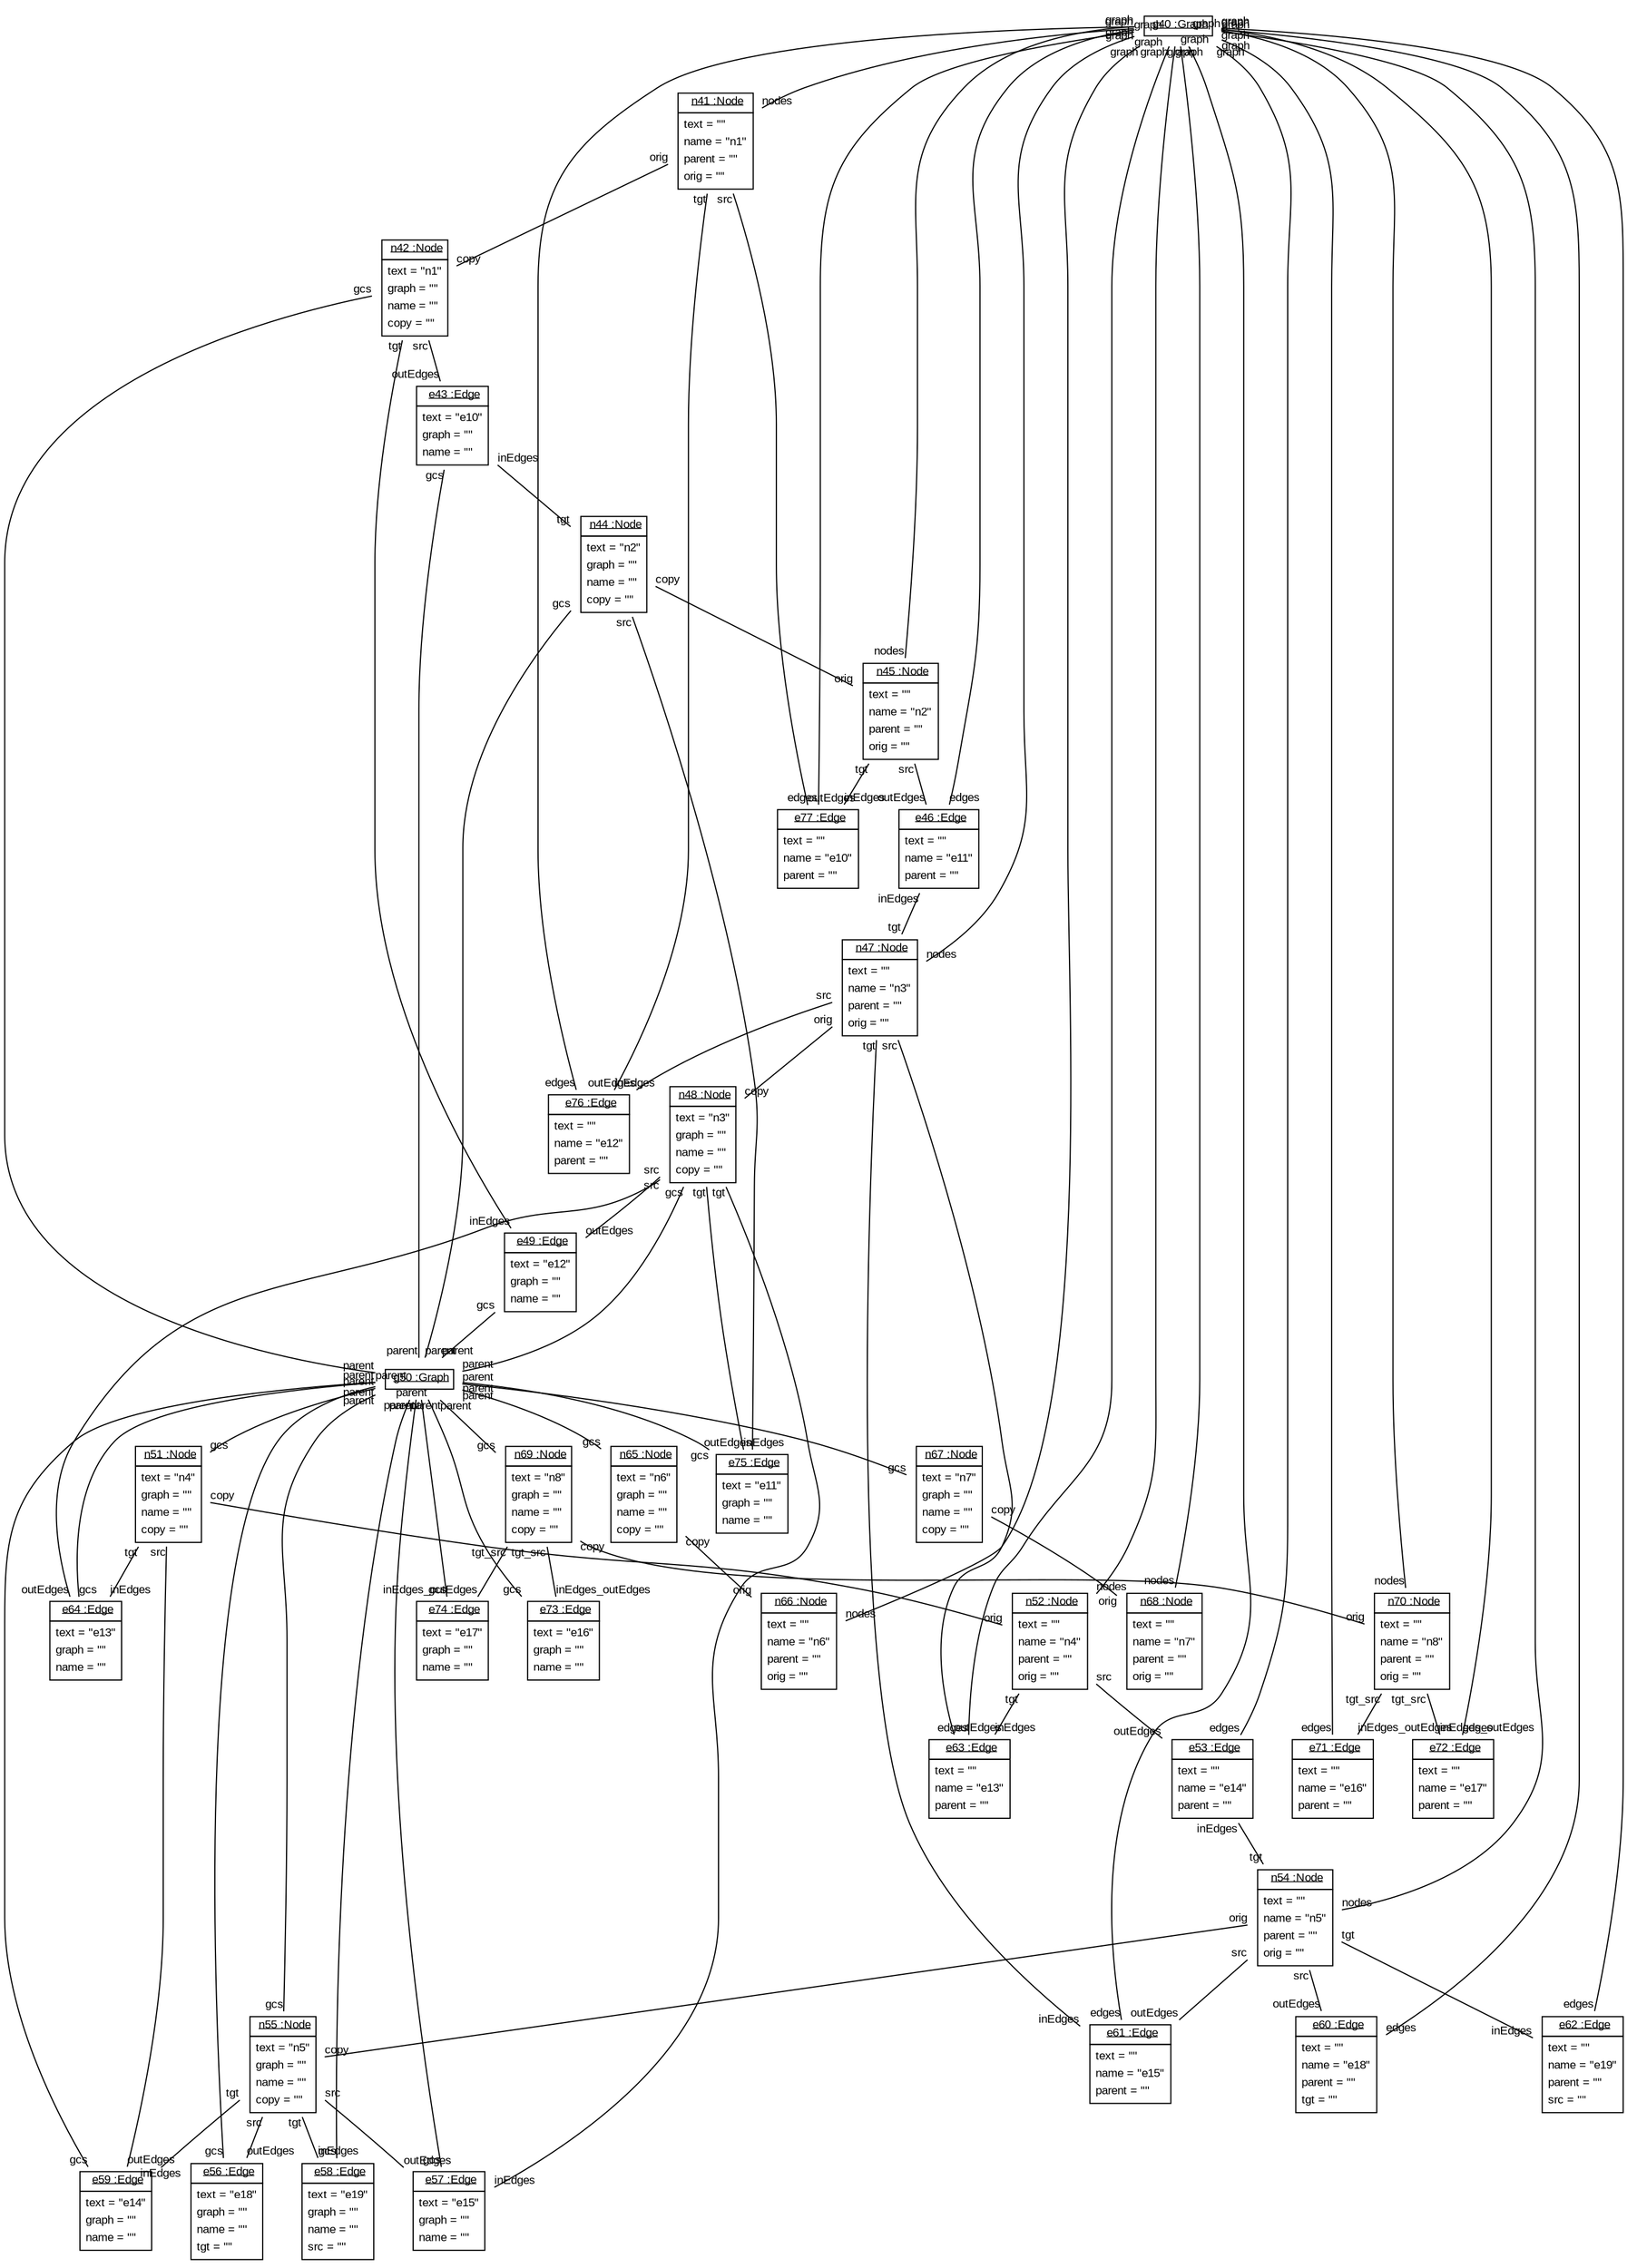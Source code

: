 graph ObjectDiagram {
   node [shape = none, fontsize = 10, fontname = "Arial"];
   edge [fontsize = 10, fontname = "Arial"];
   compound=true;

g40 [label=<<table border='0' cellborder='1' cellspacing='0'> <tr> <td href="../examples/org/sdmlib/examples/helloworld/model/Graph.java"> <u>g40 :Graph</u></td></tr></table>>];
n41 [label=<<table border='0' cellborder='1' cellspacing='0'> <tr> <td href="../examples/org/sdmlib/examples/helloworld/model/Node.java"> <u>n41 :Node</u></td></tr><tr><td><table border='0' cellborder='0' cellspacing='0'><tr><td align='left'>text = ""</td></tr><tr><td align='left'>name = "n1"</td></tr><tr><td align='left'>parent = ""</td></tr><tr><td align='left'>orig = ""</td></tr></table></td></tr></table>>];
n42 [label=<<table border='0' cellborder='1' cellspacing='0'> <tr> <td href="../examples/org/sdmlib/examples/helloworld/model/Node.java"> <u>n42 :Node</u></td></tr><tr><td><table border='0' cellborder='0' cellspacing='0'><tr><td align='left'>text = "n1"</td></tr><tr><td align='left'>graph = ""</td></tr><tr><td align='left'>name = ""</td></tr><tr><td align='left'>copy = ""</td></tr></table></td></tr></table>>];
e43 [label=<<table border='0' cellborder='1' cellspacing='0'> <tr> <td href="../examples/org/sdmlib/examples/helloworld/model/Edge.java"> <u>e43 :Edge</u></td></tr><tr><td><table border='0' cellborder='0' cellspacing='0'><tr><td align='left'>text = "e10"</td></tr><tr><td align='left'>graph = ""</td></tr><tr><td align='left'>name = ""</td></tr></table></td></tr></table>>];
n44 [label=<<table border='0' cellborder='1' cellspacing='0'> <tr> <td href="../examples/org/sdmlib/examples/helloworld/model/Node.java"> <u>n44 :Node</u></td></tr><tr><td><table border='0' cellborder='0' cellspacing='0'><tr><td align='left'>text = "n2"</td></tr><tr><td align='left'>graph = ""</td></tr><tr><td align='left'>name = ""</td></tr><tr><td align='left'>copy = ""</td></tr></table></td></tr></table>>];
n45 [label=<<table border='0' cellborder='1' cellspacing='0'> <tr> <td href="../examples/org/sdmlib/examples/helloworld/model/Node.java"> <u>n45 :Node</u></td></tr><tr><td><table border='0' cellborder='0' cellspacing='0'><tr><td align='left'>text = ""</td></tr><tr><td align='left'>name = "n2"</td></tr><tr><td align='left'>parent = ""</td></tr><tr><td align='left'>orig = ""</td></tr></table></td></tr></table>>];
e46 [label=<<table border='0' cellborder='1' cellspacing='0'> <tr> <td href="../examples/org/sdmlib/examples/helloworld/model/Edge.java"> <u>e46 :Edge</u></td></tr><tr><td><table border='0' cellborder='0' cellspacing='0'><tr><td align='left'>text = ""</td></tr><tr><td align='left'>name = "e11"</td></tr><tr><td align='left'>parent = ""</td></tr></table></td></tr></table>>];
n47 [label=<<table border='0' cellborder='1' cellspacing='0'> <tr> <td href="../examples/org/sdmlib/examples/helloworld/model/Node.java"> <u>n47 :Node</u></td></tr><tr><td><table border='0' cellborder='0' cellspacing='0'><tr><td align='left'>text = ""</td></tr><tr><td align='left'>name = "n3"</td></tr><tr><td align='left'>parent = ""</td></tr><tr><td align='left'>orig = ""</td></tr></table></td></tr></table>>];
n48 [label=<<table border='0' cellborder='1' cellspacing='0'> <tr> <td href="../examples/org/sdmlib/examples/helloworld/model/Node.java"> <u>n48 :Node</u></td></tr><tr><td><table border='0' cellborder='0' cellspacing='0'><tr><td align='left'>text = "n3"</td></tr><tr><td align='left'>graph = ""</td></tr><tr><td align='left'>name = ""</td></tr><tr><td align='left'>copy = ""</td></tr></table></td></tr></table>>];
e49 [label=<<table border='0' cellborder='1' cellspacing='0'> <tr> <td href="../examples/org/sdmlib/examples/helloworld/model/Edge.java"> <u>e49 :Edge</u></td></tr><tr><td><table border='0' cellborder='0' cellspacing='0'><tr><td align='left'>text = "e12"</td></tr><tr><td align='left'>graph = ""</td></tr><tr><td align='left'>name = ""</td></tr></table></td></tr></table>>];
g50 [label=<<table border='0' cellborder='1' cellspacing='0'> <tr> <td href="../examples/org/sdmlib/examples/helloworld/model/Graph.java"> <u>g50 :Graph</u></td></tr></table>>];
n51 [label=<<table border='0' cellborder='1' cellspacing='0'> <tr> <td href="../examples/org/sdmlib/examples/helloworld/model/Node.java"> <u>n51 :Node</u></td></tr><tr><td><table border='0' cellborder='0' cellspacing='0'><tr><td align='left'>text = "n4"</td></tr><tr><td align='left'>graph = ""</td></tr><tr><td align='left'>name = ""</td></tr><tr><td align='left'>copy = ""</td></tr></table></td></tr></table>>];
n52 [label=<<table border='0' cellborder='1' cellspacing='0'> <tr> <td href="../examples/org/sdmlib/examples/helloworld/model/Node.java"> <u>n52 :Node</u></td></tr><tr><td><table border='0' cellborder='0' cellspacing='0'><tr><td align='left'>text = ""</td></tr><tr><td align='left'>name = "n4"</td></tr><tr><td align='left'>parent = ""</td></tr><tr><td align='left'>orig = ""</td></tr></table></td></tr></table>>];
e53 [label=<<table border='0' cellborder='1' cellspacing='0'> <tr> <td href="../examples/org/sdmlib/examples/helloworld/model/Edge.java"> <u>e53 :Edge</u></td></tr><tr><td><table border='0' cellborder='0' cellspacing='0'><tr><td align='left'>text = ""</td></tr><tr><td align='left'>name = "e14"</td></tr><tr><td align='left'>parent = ""</td></tr></table></td></tr></table>>];
n54 [label=<<table border='0' cellborder='1' cellspacing='0'> <tr> <td href="../examples/org/sdmlib/examples/helloworld/model/Node.java"> <u>n54 :Node</u></td></tr><tr><td><table border='0' cellborder='0' cellspacing='0'><tr><td align='left'>text = ""</td></tr><tr><td align='left'>name = "n5"</td></tr><tr><td align='left'>parent = ""</td></tr><tr><td align='left'>orig = ""</td></tr></table></td></tr></table>>];
n55 [label=<<table border='0' cellborder='1' cellspacing='0'> <tr> <td href="../examples/org/sdmlib/examples/helloworld/model/Node.java"> <u>n55 :Node</u></td></tr><tr><td><table border='0' cellborder='0' cellspacing='0'><tr><td align='left'>text = "n5"</td></tr><tr><td align='left'>graph = ""</td></tr><tr><td align='left'>name = ""</td></tr><tr><td align='left'>copy = ""</td></tr></table></td></tr></table>>];
e56 [label=<<table border='0' cellborder='1' cellspacing='0'> <tr> <td href="../examples/org/sdmlib/examples/helloworld/model/Edge.java"> <u>e56 :Edge</u></td></tr><tr><td><table border='0' cellborder='0' cellspacing='0'><tr><td align='left'>text = "e18"</td></tr><tr><td align='left'>graph = ""</td></tr><tr><td align='left'>name = ""</td></tr><tr><td align='left'>tgt = ""</td></tr></table></td></tr></table>>];
e57 [label=<<table border='0' cellborder='1' cellspacing='0'> <tr> <td href="../examples/org/sdmlib/examples/helloworld/model/Edge.java"> <u>e57 :Edge</u></td></tr><tr><td><table border='0' cellborder='0' cellspacing='0'><tr><td align='left'>text = "e15"</td></tr><tr><td align='left'>graph = ""</td></tr><tr><td align='left'>name = ""</td></tr></table></td></tr></table>>];
e58 [label=<<table border='0' cellborder='1' cellspacing='0'> <tr> <td href="../examples/org/sdmlib/examples/helloworld/model/Edge.java"> <u>e58 :Edge</u></td></tr><tr><td><table border='0' cellborder='0' cellspacing='0'><tr><td align='left'>text = "e19"</td></tr><tr><td align='left'>graph = ""</td></tr><tr><td align='left'>name = ""</td></tr><tr><td align='left'>src = ""</td></tr></table></td></tr></table>>];
e59 [label=<<table border='0' cellborder='1' cellspacing='0'> <tr> <td href="../examples/org/sdmlib/examples/helloworld/model/Edge.java"> <u>e59 :Edge</u></td></tr><tr><td><table border='0' cellborder='0' cellspacing='0'><tr><td align='left'>text = "e14"</td></tr><tr><td align='left'>graph = ""</td></tr><tr><td align='left'>name = ""</td></tr></table></td></tr></table>>];
e60 [label=<<table border='0' cellborder='1' cellspacing='0'> <tr> <td href="../examples/org/sdmlib/examples/helloworld/model/Edge.java"> <u>e60 :Edge</u></td></tr><tr><td><table border='0' cellborder='0' cellspacing='0'><tr><td align='left'>text = ""</td></tr><tr><td align='left'>name = "e18"</td></tr><tr><td align='left'>parent = ""</td></tr><tr><td align='left'>tgt = ""</td></tr></table></td></tr></table>>];
e61 [label=<<table border='0' cellborder='1' cellspacing='0'> <tr> <td href="../examples/org/sdmlib/examples/helloworld/model/Edge.java"> <u>e61 :Edge</u></td></tr><tr><td><table border='0' cellborder='0' cellspacing='0'><tr><td align='left'>text = ""</td></tr><tr><td align='left'>name = "e15"</td></tr><tr><td align='left'>parent = ""</td></tr></table></td></tr></table>>];
e62 [label=<<table border='0' cellborder='1' cellspacing='0'> <tr> <td href="../examples/org/sdmlib/examples/helloworld/model/Edge.java"> <u>e62 :Edge</u></td></tr><tr><td><table border='0' cellborder='0' cellspacing='0'><tr><td align='left'>text = ""</td></tr><tr><td align='left'>name = "e19"</td></tr><tr><td align='left'>parent = ""</td></tr><tr><td align='left'>src = ""</td></tr></table></td></tr></table>>];
e63 [label=<<table border='0' cellborder='1' cellspacing='0'> <tr> <td href="../examples/org/sdmlib/examples/helloworld/model/Edge.java"> <u>e63 :Edge</u></td></tr><tr><td><table border='0' cellborder='0' cellspacing='0'><tr><td align='left'>text = ""</td></tr><tr><td align='left'>name = "e13"</td></tr><tr><td align='left'>parent = ""</td></tr></table></td></tr></table>>];
e64 [label=<<table border='0' cellborder='1' cellspacing='0'> <tr> <td href="../examples/org/sdmlib/examples/helloworld/model/Edge.java"> <u>e64 :Edge</u></td></tr><tr><td><table border='0' cellborder='0' cellspacing='0'><tr><td align='left'>text = "e13"</td></tr><tr><td align='left'>graph = ""</td></tr><tr><td align='left'>name = ""</td></tr></table></td></tr></table>>];
n65 [label=<<table border='0' cellborder='1' cellspacing='0'> <tr> <td href="../examples/org/sdmlib/examples/helloworld/model/Node.java"> <u>n65 :Node</u></td></tr><tr><td><table border='0' cellborder='0' cellspacing='0'><tr><td align='left'>text = "n6"</td></tr><tr><td align='left'>graph = ""</td></tr><tr><td align='left'>name = ""</td></tr><tr><td align='left'>copy = ""</td></tr></table></td></tr></table>>];
n66 [label=<<table border='0' cellborder='1' cellspacing='0'> <tr> <td href="../examples/org/sdmlib/examples/helloworld/model/Node.java"> <u>n66 :Node</u></td></tr><tr><td><table border='0' cellborder='0' cellspacing='0'><tr><td align='left'>text = ""</td></tr><tr><td align='left'>name = "n6"</td></tr><tr><td align='left'>parent = ""</td></tr><tr><td align='left'>orig = ""</td></tr></table></td></tr></table>>];
n67 [label=<<table border='0' cellborder='1' cellspacing='0'> <tr> <td href="../examples/org/sdmlib/examples/helloworld/model/Node.java"> <u>n67 :Node</u></td></tr><tr><td><table border='0' cellborder='0' cellspacing='0'><tr><td align='left'>text = "n7"</td></tr><tr><td align='left'>graph = ""</td></tr><tr><td align='left'>name = ""</td></tr><tr><td align='left'>copy = ""</td></tr></table></td></tr></table>>];
n68 [label=<<table border='0' cellborder='1' cellspacing='0'> <tr> <td href="../examples/org/sdmlib/examples/helloworld/model/Node.java"> <u>n68 :Node</u></td></tr><tr><td><table border='0' cellborder='0' cellspacing='0'><tr><td align='left'>text = ""</td></tr><tr><td align='left'>name = "n7"</td></tr><tr><td align='left'>parent = ""</td></tr><tr><td align='left'>orig = ""</td></tr></table></td></tr></table>>];
n69 [label=<<table border='0' cellborder='1' cellspacing='0'> <tr> <td href="../examples/org/sdmlib/examples/helloworld/model/Node.java"> <u>n69 :Node</u></td></tr><tr><td><table border='0' cellborder='0' cellspacing='0'><tr><td align='left'>text = "n8"</td></tr><tr><td align='left'>graph = ""</td></tr><tr><td align='left'>name = ""</td></tr><tr><td align='left'>copy = ""</td></tr></table></td></tr></table>>];
n70 [label=<<table border='0' cellborder='1' cellspacing='0'> <tr> <td href="../examples/org/sdmlib/examples/helloworld/model/Node.java"> <u>n70 :Node</u></td></tr><tr><td><table border='0' cellborder='0' cellspacing='0'><tr><td align='left'>text = ""</td></tr><tr><td align='left'>name = "n8"</td></tr><tr><td align='left'>parent = ""</td></tr><tr><td align='left'>orig = ""</td></tr></table></td></tr></table>>];
e71 [label=<<table border='0' cellborder='1' cellspacing='0'> <tr> <td href="../examples/org/sdmlib/examples/helloworld/model/Edge.java"> <u>e71 :Edge</u></td></tr><tr><td><table border='0' cellborder='0' cellspacing='0'><tr><td align='left'>text = ""</td></tr><tr><td align='left'>name = "e16"</td></tr><tr><td align='left'>parent = ""</td></tr></table></td></tr></table>>];
e72 [label=<<table border='0' cellborder='1' cellspacing='0'> <tr> <td href="../examples/org/sdmlib/examples/helloworld/model/Edge.java"> <u>e72 :Edge</u></td></tr><tr><td><table border='0' cellborder='0' cellspacing='0'><tr><td align='left'>text = ""</td></tr><tr><td align='left'>name = "e17"</td></tr><tr><td align='left'>parent = ""</td></tr></table></td></tr></table>>];
e73 [label=<<table border='0' cellborder='1' cellspacing='0'> <tr> <td href="../examples/org/sdmlib/examples/helloworld/model/Edge.java"> <u>e73 :Edge</u></td></tr><tr><td><table border='0' cellborder='0' cellspacing='0'><tr><td align='left'>text = "e16"</td></tr><tr><td align='left'>graph = ""</td></tr><tr><td align='left'>name = ""</td></tr></table></td></tr></table>>];
e74 [label=<<table border='0' cellborder='1' cellspacing='0'> <tr> <td href="../examples/org/sdmlib/examples/helloworld/model/Edge.java"> <u>e74 :Edge</u></td></tr><tr><td><table border='0' cellborder='0' cellspacing='0'><tr><td align='left'>text = "e17"</td></tr><tr><td align='left'>graph = ""</td></tr><tr><td align='left'>name = ""</td></tr></table></td></tr></table>>];
e75 [label=<<table border='0' cellborder='1' cellspacing='0'> <tr> <td href="../examples/org/sdmlib/examples/helloworld/model/Edge.java"> <u>e75 :Edge</u></td></tr><tr><td><table border='0' cellborder='0' cellspacing='0'><tr><td align='left'>text = "e11"</td></tr><tr><td align='left'>graph = ""</td></tr><tr><td align='left'>name = ""</td></tr></table></td></tr></table>>];
e76 [label=<<table border='0' cellborder='1' cellspacing='0'> <tr> <td href="../examples/org/sdmlib/examples/helloworld/model/Edge.java"> <u>e76 :Edge</u></td></tr><tr><td><table border='0' cellborder='0' cellspacing='0'><tr><td align='left'>text = ""</td></tr><tr><td align='left'>name = "e12"</td></tr><tr><td align='left'>parent = ""</td></tr></table></td></tr></table>>];
e77 [label=<<table border='0' cellborder='1' cellspacing='0'> <tr> <td href="../examples/org/sdmlib/examples/helloworld/model/Edge.java"> <u>e77 :Edge</u></td></tr><tr><td><table border='0' cellborder='0' cellspacing='0'><tr><td align='left'>text = ""</td></tr><tr><td align='left'>name = "e10"</td></tr><tr><td align='left'>parent = ""</td></tr></table></td></tr></table>>];

g40 -- e60 [headlabel = "edges" taillabel = "graph"];
g40 -- e62 [headlabel = "edges" taillabel = "graph"];
g40 -- e77 [headlabel = "edges" taillabel = "graph"];
g40 -- e46 [headlabel = "edges" taillabel = "graph"];
g40 -- e76 [headlabel = "edges" taillabel = "graph"];
g40 -- e63 [headlabel = "edges" taillabel = "graph"];
g40 -- e53 [headlabel = "edges" taillabel = "graph"];
g40 -- e61 [headlabel = "edges" taillabel = "graph"];
g40 -- e71 [headlabel = "edges" taillabel = "graph"];
g40 -- e72 [headlabel = "edges" taillabel = "graph"];
g40 -- n41 [headlabel = "nodes" taillabel = "graph"];
g40 -- n45 [headlabel = "nodes" taillabel = "graph"];
g40 -- n47 [headlabel = "nodes" taillabel = "graph"];
g40 -- n52 [headlabel = "nodes" taillabel = "graph"];
g40 -- n54 [headlabel = "nodes" taillabel = "graph"];
g40 -- n66 [headlabel = "nodes" taillabel = "graph"];
g40 -- n68 [headlabel = "nodes" taillabel = "graph"];
g40 -- n70 [headlabel = "nodes" taillabel = "graph"];
n41 -- e76 [headlabel = "inEdges" taillabel = "tgt"];
n41 -- e77 [headlabel = "outEdges" taillabel = "src"];
n41 -- n42 [headlabel = "copy" taillabel = "orig"];
n42 -- e49 [headlabel = "inEdges" taillabel = "tgt"];
n42 -- e43 [headlabel = "outEdges" taillabel = "src"];
n42 -- g50 [headlabel = "parent" taillabel = "gcs"];
e43 -- g50 [headlabel = "parent" taillabel = "gcs"];
e43 -- n44 [headlabel = "tgt" taillabel = "inEdges"];
n44 -- e75 [headlabel = "outEdges" taillabel = "src"];
n44 -- g50 [headlabel = "parent" taillabel = "gcs"];
n44 -- n45 [headlabel = "orig" taillabel = "copy"];
n45 -- e77 [headlabel = "inEdges" taillabel = "tgt"];
n45 -- e46 [headlabel = "outEdges" taillabel = "src"];
e46 -- n47 [headlabel = "tgt" taillabel = "inEdges"];
n47 -- e61 [headlabel = "inEdges" taillabel = "tgt"];
n47 -- e76 [headlabel = "outEdges" taillabel = "src"];
n47 -- e63 [headlabel = "outEdges" taillabel = "src"];
n47 -- n48 [headlabel = "copy" taillabel = "orig"];
n48 -- e75 [headlabel = "inEdges" taillabel = "tgt"];
n48 -- e57 [headlabel = "inEdges" taillabel = "tgt"];
n48 -- e49 [headlabel = "outEdges" taillabel = "src"];
n48 -- e64 [headlabel = "outEdges" taillabel = "src"];
n48 -- g50 [headlabel = "parent" taillabel = "gcs"];
e49 -- g50 [headlabel = "parent" taillabel = "gcs"];
g50 -- n51 [headlabel = "gcs" taillabel = "parent"];
g50 -- n55 [headlabel = "gcs" taillabel = "parent"];
g50 -- n65 [headlabel = "gcs" taillabel = "parent"];
g50 -- n67 [headlabel = "gcs" taillabel = "parent"];
g50 -- n69 [headlabel = "gcs" taillabel = "parent"];
g50 -- e56 [headlabel = "gcs" taillabel = "parent"];
g50 -- e58 [headlabel = "gcs" taillabel = "parent"];
g50 -- e75 [headlabel = "gcs" taillabel = "parent"];
g50 -- e64 [headlabel = "gcs" taillabel = "parent"];
g50 -- e59 [headlabel = "gcs" taillabel = "parent"];
g50 -- e57 [headlabel = "gcs" taillabel = "parent"];
g50 -- e73 [headlabel = "gcs" taillabel = "parent"];
g50 -- e74 [headlabel = "gcs" taillabel = "parent"];
n51 -- e64 [headlabel = "inEdges" taillabel = "tgt"];
n51 -- e59 [headlabel = "outEdges" taillabel = "src"];
n51 -- n52 [headlabel = "orig" taillabel = "copy"];
n52 -- e63 [headlabel = "inEdges" taillabel = "tgt"];
n52 -- e53 [headlabel = "outEdges" taillabel = "src"];
e53 -- n54 [headlabel = "tgt" taillabel = "inEdges"];
n54 -- e62 [headlabel = "inEdges" taillabel = "tgt"];
n54 -- e60 [headlabel = "outEdges" taillabel = "src"];
n54 -- e61 [headlabel = "outEdges" taillabel = "src"];
n54 -- n55 [headlabel = "copy" taillabel = "orig"];
n55 -- e58 [headlabel = "inEdges" taillabel = "tgt"];
n55 -- e59 [headlabel = "inEdges" taillabel = "tgt"];
n55 -- e56 [headlabel = "outEdges" taillabel = "src"];
n55 -- e57 [headlabel = "outEdges" taillabel = "src"];
n65 -- n66 [headlabel = "orig" taillabel = "copy"];
n67 -- n68 [headlabel = "orig" taillabel = "copy"];
n69 -- e73 [headlabel = "inEdges_outEdges" taillabel = "tgt_src"];
n69 -- e74 [headlabel = "inEdges_outEdges" taillabel = "tgt_src"];
n69 -- n70 [headlabel = "orig" taillabel = "copy"];
n70 -- e71 [headlabel = "inEdges_outEdges" taillabel = "tgt_src"];
n70 -- e72 [headlabel = "inEdges_outEdges" taillabel = "tgt_src"];
}

